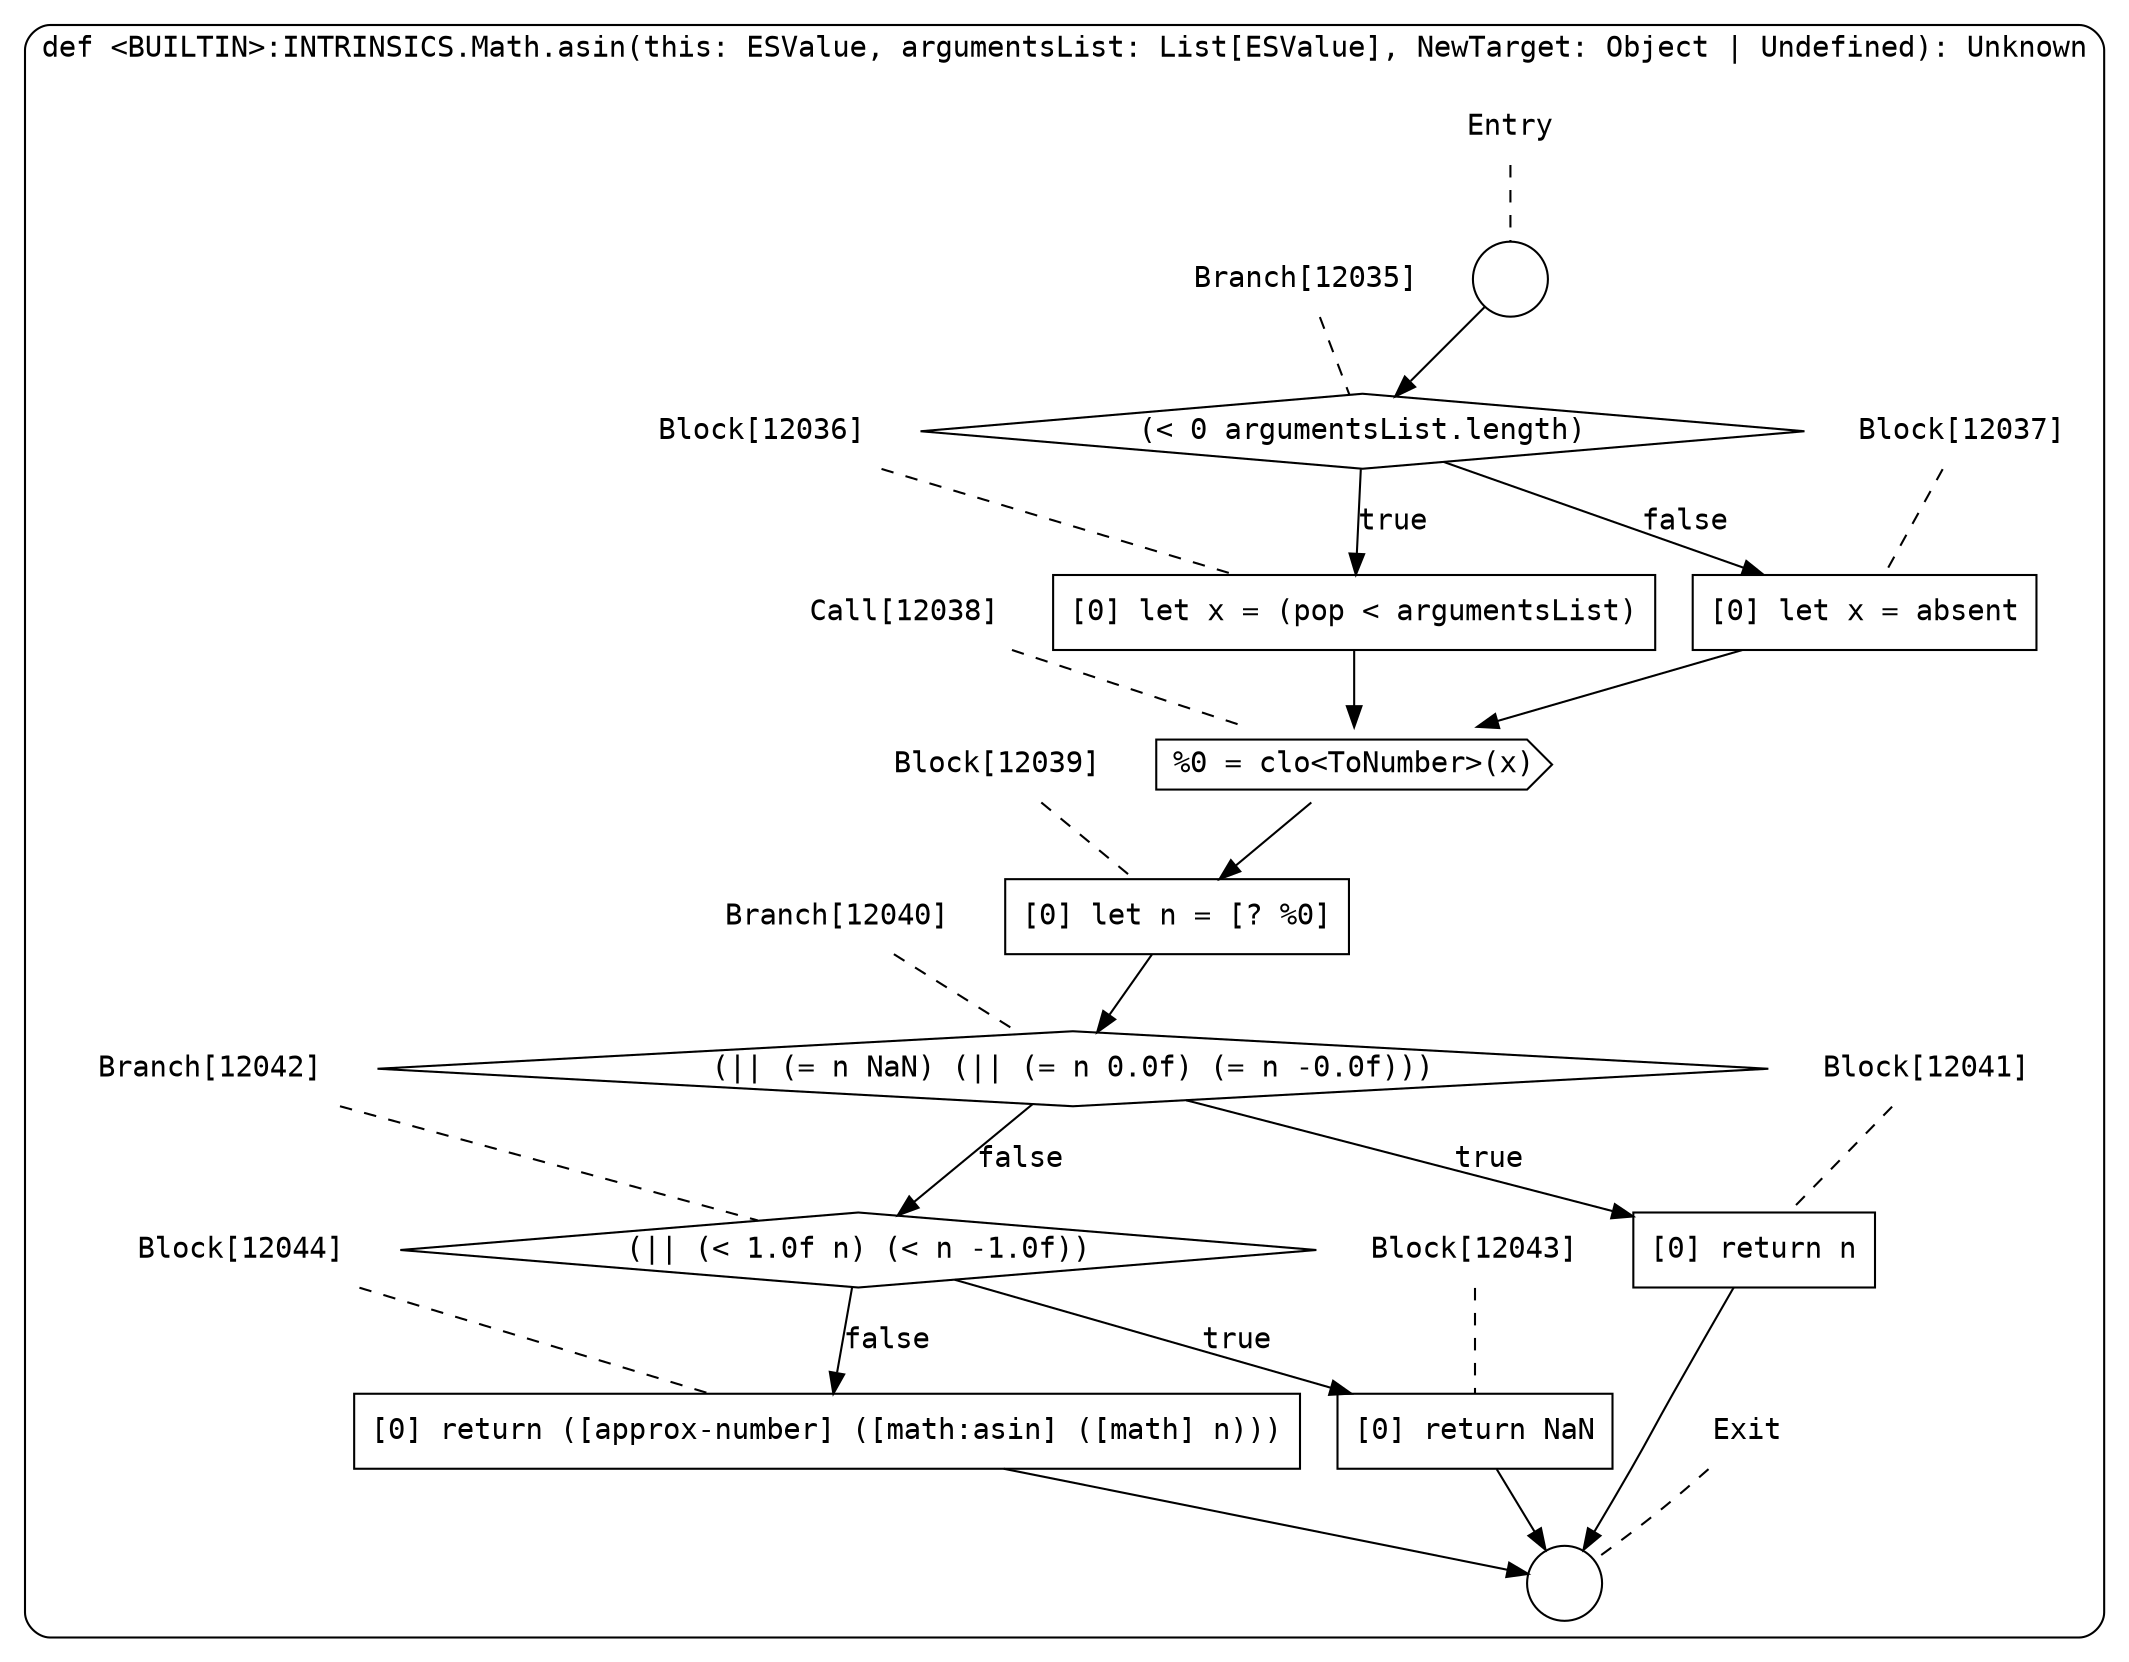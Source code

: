 digraph {
  graph [fontname = "Consolas"]
  node [fontname = "Consolas"]
  edge [fontname = "Consolas"]
  subgraph cluster2079 {
    label = "def <BUILTIN>:INTRINSICS.Math.asin(this: ESValue, argumentsList: List[ESValue], NewTarget: Object | Undefined): Unknown"
    style = rounded
    cluster2079_entry_name [shape=none, label=<<font color="black">Entry</font>>]
    cluster2079_entry_name -> cluster2079_entry [arrowhead=none, color="black", style=dashed]
    cluster2079_entry [shape=circle label=" " color="black" fillcolor="white" style=filled]
    cluster2079_entry -> node12035 [color="black"]
    cluster2079_exit_name [shape=none, label=<<font color="black">Exit</font>>]
    cluster2079_exit_name -> cluster2079_exit [arrowhead=none, color="black", style=dashed]
    cluster2079_exit [shape=circle label=" " color="black" fillcolor="white" style=filled]
    node12035_name [shape=none, label=<<font color="black">Branch[12035]</font>>]
    node12035_name -> node12035 [arrowhead=none, color="black", style=dashed]
    node12035 [shape=diamond, label=<<font color="black">(&lt; 0 argumentsList.length)</font>> color="black" fillcolor="white", style=filled]
    node12035 -> node12036 [label=<<font color="black">true</font>> color="black"]
    node12035 -> node12037 [label=<<font color="black">false</font>> color="black"]
    node12036_name [shape=none, label=<<font color="black">Block[12036]</font>>]
    node12036_name -> node12036 [arrowhead=none, color="black", style=dashed]
    node12036 [shape=box, label=<<font color="black">[0] let x = (pop &lt; argumentsList)<BR ALIGN="LEFT"/></font>> color="black" fillcolor="white", style=filled]
    node12036 -> node12038 [color="black"]
    node12037_name [shape=none, label=<<font color="black">Block[12037]</font>>]
    node12037_name -> node12037 [arrowhead=none, color="black", style=dashed]
    node12037 [shape=box, label=<<font color="black">[0] let x = absent<BR ALIGN="LEFT"/></font>> color="black" fillcolor="white", style=filled]
    node12037 -> node12038 [color="black"]
    node12038_name [shape=none, label=<<font color="black">Call[12038]</font>>]
    node12038_name -> node12038 [arrowhead=none, color="black", style=dashed]
    node12038 [shape=cds, label=<<font color="black">%0 = clo&lt;ToNumber&gt;(x)</font>> color="black" fillcolor="white", style=filled]
    node12038 -> node12039 [color="black"]
    node12039_name [shape=none, label=<<font color="black">Block[12039]</font>>]
    node12039_name -> node12039 [arrowhead=none, color="black", style=dashed]
    node12039 [shape=box, label=<<font color="black">[0] let n = [? %0]<BR ALIGN="LEFT"/></font>> color="black" fillcolor="white", style=filled]
    node12039 -> node12040 [color="black"]
    node12040_name [shape=none, label=<<font color="black">Branch[12040]</font>>]
    node12040_name -> node12040 [arrowhead=none, color="black", style=dashed]
    node12040 [shape=diamond, label=<<font color="black">(|| (= n NaN) (|| (= n 0.0f) (= n -0.0f)))</font>> color="black" fillcolor="white", style=filled]
    node12040 -> node12041 [label=<<font color="black">true</font>> color="black"]
    node12040 -> node12042 [label=<<font color="black">false</font>> color="black"]
    node12041_name [shape=none, label=<<font color="black">Block[12041]</font>>]
    node12041_name -> node12041 [arrowhead=none, color="black", style=dashed]
    node12041 [shape=box, label=<<font color="black">[0] return n<BR ALIGN="LEFT"/></font>> color="black" fillcolor="white", style=filled]
    node12041 -> cluster2079_exit [color="black"]
    node12042_name [shape=none, label=<<font color="black">Branch[12042]</font>>]
    node12042_name -> node12042 [arrowhead=none, color="black", style=dashed]
    node12042 [shape=diamond, label=<<font color="black">(|| (&lt; 1.0f n) (&lt; n -1.0f))</font>> color="black" fillcolor="white", style=filled]
    node12042 -> node12043 [label=<<font color="black">true</font>> color="black"]
    node12042 -> node12044 [label=<<font color="black">false</font>> color="black"]
    node12043_name [shape=none, label=<<font color="black">Block[12043]</font>>]
    node12043_name -> node12043 [arrowhead=none, color="black", style=dashed]
    node12043 [shape=box, label=<<font color="black">[0] return NaN<BR ALIGN="LEFT"/></font>> color="black" fillcolor="white", style=filled]
    node12043 -> cluster2079_exit [color="black"]
    node12044_name [shape=none, label=<<font color="black">Block[12044]</font>>]
    node12044_name -> node12044 [arrowhead=none, color="black", style=dashed]
    node12044 [shape=box, label=<<font color="black">[0] return ([approx-number] ([math:asin] ([math] n)))<BR ALIGN="LEFT"/></font>> color="black" fillcolor="white", style=filled]
    node12044 -> cluster2079_exit [color="black"]
  }
}